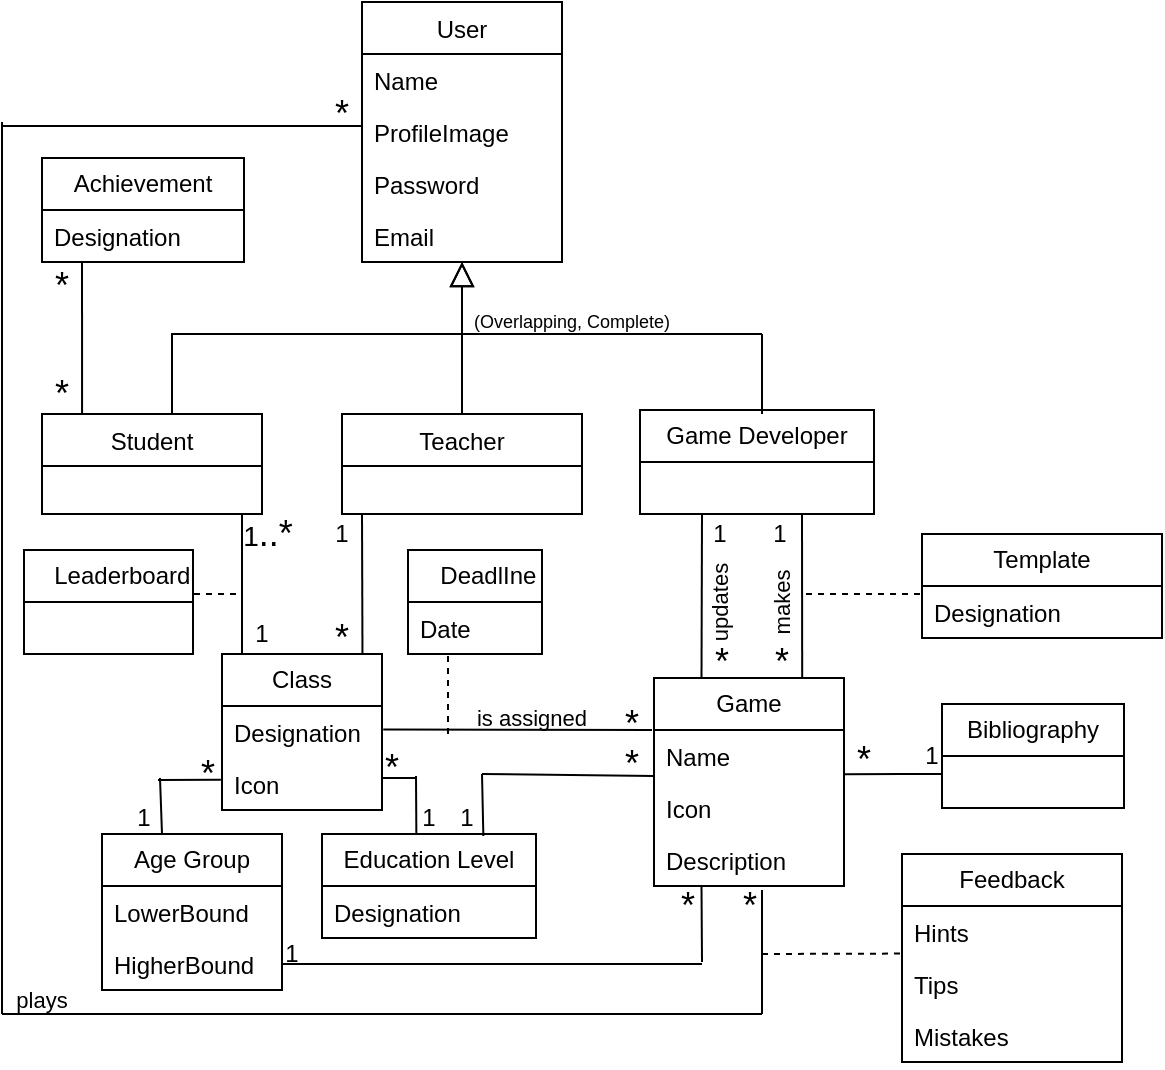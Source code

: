 <mxfile version="26.1.1">
  <diagram id="C5RBs43oDa-KdzZeNtuy" name="Page-1">
    <mxGraphModel dx="825" dy="390" grid="0" gridSize="10" guides="1" tooltips="0" connect="0" arrows="0" fold="1" page="0" pageScale="1" pageWidth="827" pageHeight="1169" math="0" shadow="0">
      <root>
        <mxCell id="WIyWlLk6GJQsqaUBKTNV-0" />
        <mxCell id="WIyWlLk6GJQsqaUBKTNV-1" parent="WIyWlLk6GJQsqaUBKTNV-0" />
        <mxCell id="zkfFHV4jXpPFQw0GAbJ--0" value="User" style="swimlane;fontStyle=0;align=center;verticalAlign=top;childLayout=stackLayout;horizontal=1;startSize=26;horizontalStack=0;resizeParent=1;resizeLast=0;collapsible=1;marginBottom=0;rounded=0;shadow=0;strokeWidth=1;" parent="WIyWlLk6GJQsqaUBKTNV-1" vertex="1">
          <mxGeometry x="220" y="144" width="100" height="130" as="geometry">
            <mxRectangle x="230" y="140" width="160" height="26" as="alternateBounds" />
          </mxGeometry>
        </mxCell>
        <mxCell id="zkfFHV4jXpPFQw0GAbJ--1" value="Name " style="text;align=left;verticalAlign=top;spacingLeft=4;spacingRight=4;overflow=hidden;rotatable=0;points=[[0,0.5],[1,0.5]];portConstraint=eastwest;" parent="zkfFHV4jXpPFQw0GAbJ--0" vertex="1">
          <mxGeometry y="26" width="100" height="26" as="geometry" />
        </mxCell>
        <mxCell id="Hzef06KKeq0ANNpyHY6s-0" value="ProfileImage" style="text;strokeColor=none;fillColor=none;align=left;verticalAlign=top;spacingLeft=4;spacingRight=4;overflow=hidden;rotatable=0;points=[[0,0.5],[1,0.5]];portConstraint=eastwest;whiteSpace=wrap;html=1;" parent="zkfFHV4jXpPFQw0GAbJ--0" vertex="1">
          <mxGeometry y="52" width="100" height="26" as="geometry" />
        </mxCell>
        <mxCell id="tj2oYUZQqfkeeo_HYvYA-0" value="Password" style="text;strokeColor=none;fillColor=none;align=left;verticalAlign=top;spacingLeft=4;spacingRight=4;overflow=hidden;rotatable=0;points=[[0,0.5],[1,0.5]];portConstraint=eastwest;whiteSpace=wrap;html=1;" parent="zkfFHV4jXpPFQw0GAbJ--0" vertex="1">
          <mxGeometry y="78" width="100" height="26" as="geometry" />
        </mxCell>
        <mxCell id="zkfFHV4jXpPFQw0GAbJ--3" value="Email " style="text;align=left;verticalAlign=top;spacingLeft=4;spacingRight=4;overflow=hidden;rotatable=0;points=[[0,0.5],[1,0.5]];portConstraint=eastwest;rounded=0;shadow=0;html=0;" parent="zkfFHV4jXpPFQw0GAbJ--0" vertex="1">
          <mxGeometry y="104" width="100" height="26" as="geometry" />
        </mxCell>
        <mxCell id="zkfFHV4jXpPFQw0GAbJ--6" value="Student" style="swimlane;fontStyle=0;align=center;verticalAlign=top;childLayout=stackLayout;horizontal=1;startSize=26;horizontalStack=0;resizeParent=1;resizeLast=0;collapsible=1;marginBottom=0;rounded=0;shadow=0;strokeWidth=1;" parent="WIyWlLk6GJQsqaUBKTNV-1" vertex="1">
          <mxGeometry x="60" y="350" width="110" height="50" as="geometry">
            <mxRectangle x="130" y="380" width="160" height="26" as="alternateBounds" />
          </mxGeometry>
        </mxCell>
        <mxCell id="zkfFHV4jXpPFQw0GAbJ--12" value="" style="endArrow=block;endSize=10;endFill=0;shadow=0;strokeWidth=1;rounded=0;curved=0;edgeStyle=elbowEdgeStyle;elbow=vertical;" parent="WIyWlLk6GJQsqaUBKTNV-1" source="zkfFHV4jXpPFQw0GAbJ--6" target="zkfFHV4jXpPFQw0GAbJ--0" edge="1">
          <mxGeometry width="160" relative="1" as="geometry">
            <mxPoint x="200" y="203" as="sourcePoint" />
            <mxPoint x="200" y="203" as="targetPoint" />
            <Array as="points">
              <mxPoint x="125" y="310" />
              <mxPoint x="200" y="280" />
            </Array>
          </mxGeometry>
        </mxCell>
        <mxCell id="zkfFHV4jXpPFQw0GAbJ--13" value="Teacher" style="swimlane;fontStyle=0;align=center;verticalAlign=top;childLayout=stackLayout;horizontal=1;startSize=26;horizontalStack=0;resizeParent=1;resizeLast=0;collapsible=1;marginBottom=0;rounded=0;shadow=0;strokeWidth=1;" parent="WIyWlLk6GJQsqaUBKTNV-1" vertex="1">
          <mxGeometry x="210" y="350" width="120" height="50" as="geometry">
            <mxRectangle x="340" y="380" width="170" height="26" as="alternateBounds" />
          </mxGeometry>
        </mxCell>
        <mxCell id="zkfFHV4jXpPFQw0GAbJ--16" value="" style="endArrow=block;endSize=10;endFill=0;shadow=0;strokeWidth=1;rounded=0;curved=0;edgeStyle=elbowEdgeStyle;elbow=vertical;" parent="WIyWlLk6GJQsqaUBKTNV-1" source="zkfFHV4jXpPFQw0GAbJ--13" target="zkfFHV4jXpPFQw0GAbJ--0" edge="1">
          <mxGeometry width="160" relative="1" as="geometry">
            <mxPoint x="210" y="373" as="sourcePoint" />
            <mxPoint x="310" y="271" as="targetPoint" />
          </mxGeometry>
        </mxCell>
        <mxCell id="b_UYPyxVPDh6Aa-4exNq-5" value="Game Developer" style="swimlane;fontStyle=0;childLayout=stackLayout;horizontal=1;startSize=26;fillColor=none;horizontalStack=0;resizeParent=1;resizeParentMax=0;resizeLast=0;collapsible=1;marginBottom=0;whiteSpace=wrap;html=1;" parent="WIyWlLk6GJQsqaUBKTNV-1" vertex="1">
          <mxGeometry x="359" y="348" width="117" height="52" as="geometry" />
        </mxCell>
        <mxCell id="b_UYPyxVPDh6Aa-4exNq-9" value="" style="endArrow=none;html=1;rounded=0;" parent="WIyWlLk6GJQsqaUBKTNV-1" edge="1">
          <mxGeometry width="50" height="50" relative="1" as="geometry">
            <mxPoint x="270" y="310" as="sourcePoint" />
            <mxPoint x="420" y="310" as="targetPoint" />
          </mxGeometry>
        </mxCell>
        <mxCell id="b_UYPyxVPDh6Aa-4exNq-10" value="" style="endArrow=none;html=1;rounded=0;" parent="WIyWlLk6GJQsqaUBKTNV-1" edge="1">
          <mxGeometry width="50" height="50" relative="1" as="geometry">
            <mxPoint x="420" y="350" as="sourcePoint" />
            <mxPoint x="420" y="310" as="targetPoint" />
          </mxGeometry>
        </mxCell>
        <mxCell id="b_UYPyxVPDh6Aa-4exNq-11" value="Class" style="swimlane;fontStyle=0;childLayout=stackLayout;horizontal=1;startSize=26;fillColor=none;horizontalStack=0;resizeParent=1;resizeParentMax=0;resizeLast=0;collapsible=1;marginBottom=0;whiteSpace=wrap;html=1;" parent="WIyWlLk6GJQsqaUBKTNV-1" vertex="1">
          <mxGeometry x="150" y="470" width="80" height="78" as="geometry" />
        </mxCell>
        <mxCell id="b_UYPyxVPDh6Aa-4exNq-12" value="Designation" style="text;strokeColor=none;fillColor=none;align=left;verticalAlign=top;spacingLeft=4;spacingRight=4;overflow=hidden;rotatable=0;points=[[0,0.5],[1,0.5]];portConstraint=eastwest;whiteSpace=wrap;html=1;" parent="b_UYPyxVPDh6Aa-4exNq-11" vertex="1">
          <mxGeometry y="26" width="80" height="26" as="geometry" />
        </mxCell>
        <mxCell id="Hzef06KKeq0ANNpyHY6s-2" value="Icon" style="text;strokeColor=none;fillColor=none;align=left;verticalAlign=top;spacingLeft=4;spacingRight=4;overflow=hidden;rotatable=0;points=[[0,0.5],[1,0.5]];portConstraint=eastwest;whiteSpace=wrap;html=1;" parent="b_UYPyxVPDh6Aa-4exNq-11" vertex="1">
          <mxGeometry y="52" width="80" height="26" as="geometry" />
        </mxCell>
        <mxCell id="b_UYPyxVPDh6Aa-4exNq-16" value="" style="endArrow=none;html=1;rounded=0;exitX=0.878;exitY=-0.007;exitDx=0;exitDy=0;exitPerimeter=0;" parent="WIyWlLk6GJQsqaUBKTNV-1" source="b_UYPyxVPDh6Aa-4exNq-11" edge="1">
          <mxGeometry width="50" height="50" relative="1" as="geometry">
            <mxPoint x="250" y="440" as="sourcePoint" />
            <mxPoint x="220" y="400" as="targetPoint" />
          </mxGeometry>
        </mxCell>
        <mxCell id="b_UYPyxVPDh6Aa-4exNq-17" value="" style="endArrow=none;html=1;rounded=0;exitX=0.25;exitY=0;exitDx=0;exitDy=0;" parent="WIyWlLk6GJQsqaUBKTNV-1" edge="1">
          <mxGeometry width="50" height="50" relative="1" as="geometry">
            <mxPoint x="160" y="470" as="sourcePoint" />
            <mxPoint x="160" y="400" as="targetPoint" />
          </mxGeometry>
        </mxCell>
        <mxCell id="b_UYPyxVPDh6Aa-4exNq-23" value="Game" style="swimlane;fontStyle=0;childLayout=stackLayout;horizontal=1;startSize=26;fillColor=none;horizontalStack=0;resizeParent=1;resizeParentMax=0;resizeLast=0;collapsible=1;marginBottom=0;whiteSpace=wrap;html=1;" parent="WIyWlLk6GJQsqaUBKTNV-1" vertex="1">
          <mxGeometry x="366" y="482" width="95" height="104" as="geometry" />
        </mxCell>
        <mxCell id="b_UYPyxVPDh6Aa-4exNq-24" value="Name&amp;nbsp;" style="text;strokeColor=none;fillColor=none;align=left;verticalAlign=top;spacingLeft=4;spacingRight=4;overflow=hidden;rotatable=0;points=[[0,0.5],[1,0.5]];portConstraint=eastwest;whiteSpace=wrap;html=1;" parent="b_UYPyxVPDh6Aa-4exNq-23" vertex="1">
          <mxGeometry y="26" width="95" height="26" as="geometry" />
        </mxCell>
        <mxCell id="Hzef06KKeq0ANNpyHY6s-1" value="Icon" style="text;strokeColor=none;fillColor=none;align=left;verticalAlign=top;spacingLeft=4;spacingRight=4;overflow=hidden;rotatable=0;points=[[0,0.5],[1,0.5]];portConstraint=eastwest;whiteSpace=wrap;html=1;" parent="b_UYPyxVPDh6Aa-4exNq-23" vertex="1">
          <mxGeometry y="52" width="95" height="26" as="geometry" />
        </mxCell>
        <mxCell id="b_UYPyxVPDh6Aa-4exNq-49" value="Description" style="text;strokeColor=none;fillColor=none;align=left;verticalAlign=top;spacingLeft=4;spacingRight=4;overflow=hidden;rotatable=0;points=[[0,0.5],[1,0.5]];portConstraint=eastwest;whiteSpace=wrap;html=1;" parent="b_UYPyxVPDh6Aa-4exNq-23" vertex="1">
          <mxGeometry y="78" width="95" height="26" as="geometry" />
        </mxCell>
        <mxCell id="b_UYPyxVPDh6Aa-4exNq-28" value="Age Group" style="swimlane;fontStyle=0;childLayout=stackLayout;horizontal=1;startSize=26;fillColor=none;horizontalStack=0;resizeParent=1;resizeParentMax=0;resizeLast=0;collapsible=1;marginBottom=0;whiteSpace=wrap;html=1;" parent="WIyWlLk6GJQsqaUBKTNV-1" vertex="1">
          <mxGeometry x="90" y="560" width="90" height="78" as="geometry" />
        </mxCell>
        <mxCell id="b_UYPyxVPDh6Aa-4exNq-29" value="LowerBound" style="text;strokeColor=none;fillColor=none;align=left;verticalAlign=top;spacingLeft=4;spacingRight=4;overflow=hidden;rotatable=0;points=[[0,0.5],[1,0.5]];portConstraint=eastwest;whiteSpace=wrap;html=1;" parent="b_UYPyxVPDh6Aa-4exNq-28" vertex="1">
          <mxGeometry y="26" width="90" height="26" as="geometry" />
        </mxCell>
        <mxCell id="b_UYPyxVPDh6Aa-4exNq-30" value="HigherBound" style="text;strokeColor=none;fillColor=none;align=left;verticalAlign=top;spacingLeft=4;spacingRight=4;overflow=hidden;rotatable=0;points=[[0,0.5],[1,0.5]];portConstraint=eastwest;whiteSpace=wrap;html=1;" parent="b_UYPyxVPDh6Aa-4exNq-28" vertex="1">
          <mxGeometry y="52" width="90" height="26" as="geometry" />
        </mxCell>
        <mxCell id="b_UYPyxVPDh6Aa-4exNq-31" value="" style="endArrow=none;html=1;rounded=0;" parent="WIyWlLk6GJQsqaUBKTNV-1" edge="1">
          <mxGeometry width="50" height="50" relative="1" as="geometry">
            <mxPoint x="120" y="560" as="sourcePoint" />
            <mxPoint x="119" y="532" as="targetPoint" />
          </mxGeometry>
        </mxCell>
        <mxCell id="b_UYPyxVPDh6Aa-4exNq-32" value="Education Level" style="swimlane;fontStyle=0;childLayout=stackLayout;horizontal=1;startSize=26;fillColor=none;horizontalStack=0;resizeParent=1;resizeParentMax=0;resizeLast=0;collapsible=1;marginBottom=0;whiteSpace=wrap;html=1;" parent="WIyWlLk6GJQsqaUBKTNV-1" vertex="1">
          <mxGeometry x="200" y="560" width="107" height="52" as="geometry" />
        </mxCell>
        <mxCell id="b_UYPyxVPDh6Aa-4exNq-33" value="Designation" style="text;strokeColor=none;fillColor=none;align=left;verticalAlign=top;spacingLeft=4;spacingRight=4;overflow=hidden;rotatable=0;points=[[0,0.5],[1,0.5]];portConstraint=eastwest;whiteSpace=wrap;html=1;" parent="b_UYPyxVPDh6Aa-4exNq-32" vertex="1">
          <mxGeometry y="26" width="107" height="26" as="geometry" />
        </mxCell>
        <mxCell id="b_UYPyxVPDh6Aa-4exNq-36" value="" style="endArrow=none;html=1;rounded=0;exitX=0.198;exitY=-0.003;exitDx=0;exitDy=0;exitPerimeter=0;" parent="WIyWlLk6GJQsqaUBKTNV-1" edge="1">
          <mxGeometry width="50" height="50" relative="1" as="geometry">
            <mxPoint x="247.186" y="560.004" as="sourcePoint" />
            <mxPoint x="247" y="531" as="targetPoint" />
          </mxGeometry>
        </mxCell>
        <mxCell id="b_UYPyxVPDh6Aa-4exNq-37" value="" style="endArrow=none;html=1;rounded=0;entryX=0.5;entryY=1;entryDx=0;entryDy=0;exitX=0.25;exitY=0;exitDx=0;exitDy=0;" parent="WIyWlLk6GJQsqaUBKTNV-1" source="b_UYPyxVPDh6Aa-4exNq-23" edge="1">
          <mxGeometry width="50" height="50" relative="1" as="geometry">
            <mxPoint x="390" y="500" as="sourcePoint" />
            <mxPoint x="390" y="400" as="targetPoint" />
          </mxGeometry>
        </mxCell>
        <mxCell id="b_UYPyxVPDh6Aa-4exNq-38" value="" style="endArrow=none;html=1;rounded=0;entryX=0.5;entryY=1;entryDx=0;entryDy=0;exitX=0.78;exitY=-0.004;exitDx=0;exitDy=0;exitPerimeter=0;" parent="WIyWlLk6GJQsqaUBKTNV-1" source="b_UYPyxVPDh6Aa-4exNq-23" edge="1">
          <mxGeometry width="50" height="50" relative="1" as="geometry">
            <mxPoint x="440" y="490" as="sourcePoint" />
            <mxPoint x="440" y="400" as="targetPoint" />
          </mxGeometry>
        </mxCell>
        <mxCell id="b_UYPyxVPDh6Aa-4exNq-39" value="Template" style="swimlane;fontStyle=0;childLayout=stackLayout;horizontal=1;startSize=26;fillColor=none;horizontalStack=0;resizeParent=1;resizeParentMax=0;resizeLast=0;collapsible=1;marginBottom=0;whiteSpace=wrap;html=1;" parent="WIyWlLk6GJQsqaUBKTNV-1" vertex="1">
          <mxGeometry x="500" y="410" width="120" height="52" as="geometry" />
        </mxCell>
        <mxCell id="b_UYPyxVPDh6Aa-4exNq-123" value="Designation" style="text;strokeColor=none;fillColor=none;align=left;verticalAlign=top;spacingLeft=4;spacingRight=4;overflow=hidden;rotatable=0;points=[[0,0.5],[1,0.5]];portConstraint=eastwest;whiteSpace=wrap;html=1;" parent="b_UYPyxVPDh6Aa-4exNq-39" vertex="1">
          <mxGeometry y="26" width="120" height="26" as="geometry" />
        </mxCell>
        <mxCell id="b_UYPyxVPDh6Aa-4exNq-43" value="" style="endArrow=none;dashed=1;html=1;rounded=0;" parent="WIyWlLk6GJQsqaUBKTNV-1" edge="1">
          <mxGeometry width="50" height="50" relative="1" as="geometry">
            <mxPoint x="499" y="440" as="sourcePoint" />
            <mxPoint x="440" y="440" as="targetPoint" />
          </mxGeometry>
        </mxCell>
        <mxCell id="b_UYPyxVPDh6Aa-4exNq-44" value="" style="endArrow=none;html=1;rounded=0;exitX=0.754;exitY=0.019;exitDx=0;exitDy=0;exitPerimeter=0;" parent="WIyWlLk6GJQsqaUBKTNV-1" source="b_UYPyxVPDh6Aa-4exNq-32" edge="1">
          <mxGeometry width="50" height="50" relative="1" as="geometry">
            <mxPoint x="310" y="440" as="sourcePoint" />
            <mxPoint x="280" y="530" as="targetPoint" />
          </mxGeometry>
        </mxCell>
        <mxCell id="b_UYPyxVPDh6Aa-4exNq-45" value="" style="endArrow=none;html=1;rounded=0;entryX=0;entryY=0.5;entryDx=0;entryDy=0;" parent="WIyWlLk6GJQsqaUBKTNV-1" edge="1">
          <mxGeometry width="50" height="50" relative="1" as="geometry">
            <mxPoint x="280" y="530" as="sourcePoint" />
            <mxPoint x="366" y="531" as="targetPoint" />
          </mxGeometry>
        </mxCell>
        <mxCell id="b_UYPyxVPDh6Aa-4exNq-46" value="" style="endArrow=none;html=1;rounded=0;exitX=1;exitY=0.5;exitDx=0;exitDy=0;" parent="WIyWlLk6GJQsqaUBKTNV-1" source="b_UYPyxVPDh6Aa-4exNq-30" edge="1">
          <mxGeometry width="50" height="50" relative="1" as="geometry">
            <mxPoint x="310" y="630" as="sourcePoint" />
            <mxPoint x="390" y="625" as="targetPoint" />
          </mxGeometry>
        </mxCell>
        <mxCell id="b_UYPyxVPDh6Aa-4exNq-47" value="" style="endArrow=none;html=1;rounded=0;entryX=0.25;entryY=1;entryDx=0;entryDy=0;" parent="WIyWlLk6GJQsqaUBKTNV-1" target="b_UYPyxVPDh6Aa-4exNq-23" edge="1">
          <mxGeometry width="50" height="50" relative="1" as="geometry">
            <mxPoint x="390" y="624" as="sourcePoint" />
            <mxPoint x="390" y="574" as="targetPoint" />
          </mxGeometry>
        </mxCell>
        <mxCell id="b_UYPyxVPDh6Aa-4exNq-54" value="Bibliography" style="swimlane;fontStyle=0;childLayout=stackLayout;horizontal=1;startSize=26;fillColor=none;horizontalStack=0;resizeParent=1;resizeParentMax=0;resizeLast=0;collapsible=1;marginBottom=0;whiteSpace=wrap;html=1;" parent="WIyWlLk6GJQsqaUBKTNV-1" vertex="1">
          <mxGeometry x="510" y="495" width="91" height="52" as="geometry" />
        </mxCell>
        <mxCell id="b_UYPyxVPDh6Aa-4exNq-60" value="" style="endArrow=none;html=1;rounded=0;exitX=1.008;exitY=0.45;exitDx=0;exitDy=0;exitPerimeter=0;" parent="WIyWlLk6GJQsqaUBKTNV-1" source="b_UYPyxVPDh6Aa-4exNq-12" edge="1">
          <mxGeometry width="50" height="50" relative="1" as="geometry">
            <mxPoint x="310" y="450" as="sourcePoint" />
            <mxPoint x="365" y="508" as="targetPoint" />
          </mxGeometry>
        </mxCell>
        <mxCell id="b_UYPyxVPDh6Aa-4exNq-61" value="" style="endArrow=none;html=1;rounded=0;exitX=1.001;exitY=0.85;exitDx=0;exitDy=0;exitPerimeter=0;" parent="WIyWlLk6GJQsqaUBKTNV-1" source="b_UYPyxVPDh6Aa-4exNq-24" edge="1">
          <mxGeometry width="50" height="50" relative="1" as="geometry">
            <mxPoint x="310" y="450" as="sourcePoint" />
            <mxPoint x="510" y="530" as="targetPoint" />
            <Array as="points">
              <mxPoint x="490" y="530" />
            </Array>
          </mxGeometry>
        </mxCell>
        <mxCell id="b_UYPyxVPDh6Aa-4exNq-62" value="" style="endArrow=none;html=1;rounded=0;" parent="WIyWlLk6GJQsqaUBKTNV-1" edge="1">
          <mxGeometry width="50" height="50" relative="1" as="geometry">
            <mxPoint x="40" y="650" as="sourcePoint" />
            <mxPoint x="40" y="204" as="targetPoint" />
          </mxGeometry>
        </mxCell>
        <mxCell id="b_UYPyxVPDh6Aa-4exNq-63" value="" style="endArrow=none;html=1;rounded=0;" parent="WIyWlLk6GJQsqaUBKTNV-1" edge="1">
          <mxGeometry width="50" height="50" relative="1" as="geometry">
            <mxPoint x="40" y="650" as="sourcePoint" />
            <mxPoint x="420" y="650" as="targetPoint" />
          </mxGeometry>
        </mxCell>
        <mxCell id="b_UYPyxVPDh6Aa-4exNq-64" value="" style="endArrow=none;html=1;rounded=0;" parent="WIyWlLk6GJQsqaUBKTNV-1" edge="1">
          <mxGeometry width="50" height="50" relative="1" as="geometry">
            <mxPoint x="420" y="650" as="sourcePoint" />
            <mxPoint x="420" y="588" as="targetPoint" />
          </mxGeometry>
        </mxCell>
        <mxCell id="b_UYPyxVPDh6Aa-4exNq-65" value="&amp;nbsp; &amp;nbsp; DeadlIne" style="swimlane;fontStyle=0;childLayout=stackLayout;horizontal=1;startSize=26;fillColor=none;horizontalStack=0;resizeParent=1;resizeParentMax=0;resizeLast=0;collapsible=1;marginBottom=0;whiteSpace=wrap;html=1;" parent="WIyWlLk6GJQsqaUBKTNV-1" vertex="1">
          <mxGeometry x="243" y="418" width="67" height="52" as="geometry">
            <mxRectangle x="232" y="418" width="83" height="26" as="alternateBounds" />
          </mxGeometry>
        </mxCell>
        <mxCell id="b_UYPyxVPDh6Aa-4exNq-66" value="Date&amp;nbsp;" style="text;strokeColor=none;fillColor=none;align=left;verticalAlign=top;spacingLeft=4;spacingRight=4;overflow=hidden;rotatable=0;points=[[0,0.5],[1,0.5]];portConstraint=eastwest;whiteSpace=wrap;html=1;" parent="b_UYPyxVPDh6Aa-4exNq-65" vertex="1">
          <mxGeometry y="26" width="67" height="26" as="geometry" />
        </mxCell>
        <mxCell id="b_UYPyxVPDh6Aa-4exNq-69" value="&amp;nbsp; &amp;nbsp; Leaderboard" style="swimlane;fontStyle=0;childLayout=stackLayout;horizontal=1;startSize=26;fillColor=none;horizontalStack=0;resizeParent=1;resizeParentMax=0;resizeLast=0;collapsible=1;marginBottom=0;whiteSpace=wrap;html=1;" parent="WIyWlLk6GJQsqaUBKTNV-1" vertex="1">
          <mxGeometry x="51" y="418" width="84.5" height="52" as="geometry">
            <mxRectangle x="55" y="418" width="103" height="26" as="alternateBounds" />
          </mxGeometry>
        </mxCell>
        <mxCell id="b_UYPyxVPDh6Aa-4exNq-73" value="Achievement" style="swimlane;fontStyle=0;childLayout=stackLayout;horizontal=1;startSize=26;fillColor=none;horizontalStack=0;resizeParent=1;resizeParentMax=0;resizeLast=0;collapsible=1;marginBottom=0;whiteSpace=wrap;html=1;" parent="WIyWlLk6GJQsqaUBKTNV-1" vertex="1">
          <mxGeometry x="60" y="222" width="101" height="52" as="geometry" />
        </mxCell>
        <mxCell id="b_UYPyxVPDh6Aa-4exNq-125" value="Designation" style="text;strokeColor=none;fillColor=none;align=left;verticalAlign=top;spacingLeft=4;spacingRight=4;overflow=hidden;rotatable=0;points=[[0,0.5],[1,0.5]];portConstraint=eastwest;whiteSpace=wrap;html=1;" parent="b_UYPyxVPDh6Aa-4exNq-73" vertex="1">
          <mxGeometry y="26" width="101" height="26" as="geometry" />
        </mxCell>
        <mxCell id="b_UYPyxVPDh6Aa-4exNq-77" value="Feedback" style="swimlane;fontStyle=0;childLayout=stackLayout;horizontal=1;startSize=26;fillColor=none;horizontalStack=0;resizeParent=1;resizeParentMax=0;resizeLast=0;collapsible=1;marginBottom=0;whiteSpace=wrap;html=1;" parent="WIyWlLk6GJQsqaUBKTNV-1" vertex="1">
          <mxGeometry x="490" y="570" width="110" height="104" as="geometry" />
        </mxCell>
        <mxCell id="b_UYPyxVPDh6Aa-4exNq-78" value="Hints" style="text;strokeColor=none;fillColor=none;align=left;verticalAlign=top;spacingLeft=4;spacingRight=4;overflow=hidden;rotatable=0;points=[[0,0.5],[1,0.5]];portConstraint=eastwest;whiteSpace=wrap;html=1;" parent="b_UYPyxVPDh6Aa-4exNq-77" vertex="1">
          <mxGeometry y="26" width="110" height="26" as="geometry" />
        </mxCell>
        <mxCell id="b_UYPyxVPDh6Aa-4exNq-79" value="Tips" style="text;strokeColor=none;fillColor=none;align=left;verticalAlign=top;spacingLeft=4;spacingRight=4;overflow=hidden;rotatable=0;points=[[0,0.5],[1,0.5]];portConstraint=eastwest;whiteSpace=wrap;html=1;" parent="b_UYPyxVPDh6Aa-4exNq-77" vertex="1">
          <mxGeometry y="52" width="110" height="26" as="geometry" />
        </mxCell>
        <mxCell id="b_UYPyxVPDh6Aa-4exNq-80" value="Mistakes" style="text;strokeColor=none;fillColor=none;align=left;verticalAlign=top;spacingLeft=4;spacingRight=4;overflow=hidden;rotatable=0;points=[[0,0.5],[1,0.5]];portConstraint=eastwest;whiteSpace=wrap;html=1;" parent="b_UYPyxVPDh6Aa-4exNq-77" vertex="1">
          <mxGeometry y="78" width="110" height="26" as="geometry" />
        </mxCell>
        <mxCell id="b_UYPyxVPDh6Aa-4exNq-82" value="" style="endArrow=none;dashed=1;html=1;rounded=0;" parent="WIyWlLk6GJQsqaUBKTNV-1" edge="1">
          <mxGeometry width="50" height="50" relative="1" as="geometry">
            <mxPoint x="263" y="510" as="sourcePoint" />
            <mxPoint x="263" y="471" as="targetPoint" />
            <Array as="points">
              <mxPoint x="263" y="490" />
            </Array>
          </mxGeometry>
        </mxCell>
        <mxCell id="b_UYPyxVPDh6Aa-4exNq-84" value="" style="endArrow=none;html=1;rounded=0;entryX=0.974;entryY=0.836;entryDx=0;entryDy=0;entryPerimeter=0;" parent="WIyWlLk6GJQsqaUBKTNV-1" edge="1" target="b_UYPyxVPDh6Aa-4exNq-116">
          <mxGeometry width="50" height="50" relative="1" as="geometry">
            <mxPoint x="40" y="206" as="sourcePoint" />
            <mxPoint x="60" y="390" as="targetPoint" />
          </mxGeometry>
        </mxCell>
        <mxCell id="b_UYPyxVPDh6Aa-4exNq-85" value="" style="endArrow=none;dashed=1;html=1;rounded=0;" parent="WIyWlLk6GJQsqaUBKTNV-1" edge="1">
          <mxGeometry width="50" height="50" relative="1" as="geometry">
            <mxPoint x="136" y="440" as="sourcePoint" />
            <mxPoint x="160" y="440" as="targetPoint" />
          </mxGeometry>
        </mxCell>
        <mxCell id="b_UYPyxVPDh6Aa-4exNq-86" value="" style="endArrow=none;dashed=1;html=1;rounded=0;entryX=0.004;entryY=0.915;entryDx=0;entryDy=0;entryPerimeter=0;" parent="WIyWlLk6GJQsqaUBKTNV-1" target="b_UYPyxVPDh6Aa-4exNq-78" edge="1">
          <mxGeometry width="50" height="50" relative="1" as="geometry">
            <mxPoint x="420" y="620" as="sourcePoint" />
            <mxPoint x="280" y="440" as="targetPoint" />
          </mxGeometry>
        </mxCell>
        <mxCell id="b_UYPyxVPDh6Aa-4exNq-87" value="" style="endArrow=none;html=1;rounded=0;entryX=0.25;entryY=1;entryDx=0;entryDy=0;exitX=0.205;exitY=0.01;exitDx=0;exitDy=0;exitPerimeter=0;" parent="WIyWlLk6GJQsqaUBKTNV-1" edge="1">
          <mxGeometry width="50" height="50" relative="1" as="geometry">
            <mxPoint x="80.05" y="350.5" as="sourcePoint" />
            <mxPoint x="80" y="274.0" as="targetPoint" />
          </mxGeometry>
        </mxCell>
        <mxCell id="b_UYPyxVPDh6Aa-4exNq-88" value="&lt;font style=&quot;font-size: 18px;&quot;&gt;*&lt;/font&gt;" style="text;html=1;align=center;verticalAlign=middle;whiteSpace=wrap;rounded=0;" parent="WIyWlLk6GJQsqaUBKTNV-1" vertex="1">
          <mxGeometry x="60" y="274" width="20" height="24" as="geometry" />
        </mxCell>
        <mxCell id="b_UYPyxVPDh6Aa-4exNq-92" value="1" style="text;html=1;align=center;verticalAlign=middle;whiteSpace=wrap;rounded=0;" parent="WIyWlLk6GJQsqaUBKTNV-1" vertex="1">
          <mxGeometry x="195" y="400" width="30" height="20" as="geometry" />
        </mxCell>
        <mxCell id="b_UYPyxVPDh6Aa-4exNq-93" value="&lt;font style=&quot;font-size: 18px;&quot;&gt;*&lt;/font&gt;" style="text;html=1;align=center;verticalAlign=middle;whiteSpace=wrap;rounded=0;" parent="WIyWlLk6GJQsqaUBKTNV-1" vertex="1">
          <mxGeometry x="60" y="330" width="20" height="20" as="geometry" />
        </mxCell>
        <mxCell id="b_UYPyxVPDh6Aa-4exNq-94" value="&lt;font style=&quot;font-size: 18px;&quot;&gt;*&lt;/font&gt;" style="text;html=1;align=center;verticalAlign=middle;whiteSpace=wrap;rounded=0;" parent="WIyWlLk6GJQsqaUBKTNV-1" vertex="1">
          <mxGeometry x="200" y="450" width="20" height="24" as="geometry" />
        </mxCell>
        <mxCell id="b_UYPyxVPDh6Aa-4exNq-95" value="&lt;font style=&quot;font-size: 14px;&quot;&gt;1&lt;/font&gt;&lt;font style=&quot;font-size: 18px;&quot;&gt;..*&lt;/font&gt;" style="text;html=1;align=center;verticalAlign=middle;whiteSpace=wrap;rounded=0;" parent="WIyWlLk6GJQsqaUBKTNV-1" vertex="1">
          <mxGeometry x="157.5" y="400" width="30" height="20" as="geometry" />
        </mxCell>
        <mxCell id="b_UYPyxVPDh6Aa-4exNq-96" value="1" style="text;html=1;align=center;verticalAlign=middle;whiteSpace=wrap;rounded=0;" parent="WIyWlLk6GJQsqaUBKTNV-1" vertex="1">
          <mxGeometry x="155" y="450" width="30" height="20" as="geometry" />
        </mxCell>
        <mxCell id="b_UYPyxVPDh6Aa-4exNq-99" value="&lt;font style=&quot;font-size: 18px;&quot;&gt;*&lt;/font&gt;" style="text;html=1;align=center;verticalAlign=middle;whiteSpace=wrap;rounded=0;" parent="WIyWlLk6GJQsqaUBKTNV-1" vertex="1">
          <mxGeometry x="127.5" y="520" width="30" height="20" as="geometry" />
        </mxCell>
        <mxCell id="b_UYPyxVPDh6Aa-4exNq-100" value="&lt;font style=&quot;font-size: 18px;&quot;&gt;*&lt;/font&gt;" style="text;html=1;align=center;verticalAlign=middle;whiteSpace=wrap;rounded=0;" parent="WIyWlLk6GJQsqaUBKTNV-1" vertex="1">
          <mxGeometry x="220" y="517" width="30" height="20" as="geometry" />
        </mxCell>
        <mxCell id="b_UYPyxVPDh6Aa-4exNq-101" value="1" style="text;html=1;align=center;verticalAlign=middle;whiteSpace=wrap;rounded=0;" parent="WIyWlLk6GJQsqaUBKTNV-1" vertex="1">
          <mxGeometry x="246" y="542" width="15" height="20" as="geometry" />
        </mxCell>
        <mxCell id="b_UYPyxVPDh6Aa-4exNq-102" value="1" style="text;html=1;align=center;verticalAlign=middle;whiteSpace=wrap;rounded=0;" parent="WIyWlLk6GJQsqaUBKTNV-1" vertex="1">
          <mxGeometry x="105.5" y="542" width="10" height="20" as="geometry" />
        </mxCell>
        <mxCell id="b_UYPyxVPDh6Aa-4exNq-103" value="1" style="text;html=1;align=center;verticalAlign=middle;whiteSpace=wrap;rounded=0;" parent="WIyWlLk6GJQsqaUBKTNV-1" vertex="1">
          <mxGeometry x="490" y="511" width="30" height="20" as="geometry" />
        </mxCell>
        <mxCell id="b_UYPyxVPDh6Aa-4exNq-104" value="&lt;font style=&quot;font-size: 18px;&quot;&gt;*&lt;/font&gt;" style="text;html=1;align=center;verticalAlign=middle;whiteSpace=wrap;rounded=0;" parent="WIyWlLk6GJQsqaUBKTNV-1" vertex="1">
          <mxGeometry x="461" y="511" width="20" height="24" as="geometry" />
        </mxCell>
        <mxCell id="b_UYPyxVPDh6Aa-4exNq-105" value="&lt;font style=&quot;font-size: 18px;&quot;&gt;*&lt;/font&gt;" style="text;html=1;align=center;verticalAlign=middle;whiteSpace=wrap;rounded=0;" parent="WIyWlLk6GJQsqaUBKTNV-1" vertex="1">
          <mxGeometry x="390" y="462" width="20" height="24" as="geometry" />
        </mxCell>
        <mxCell id="b_UYPyxVPDh6Aa-4exNq-106" value="&lt;font style=&quot;font-size: 18px;&quot;&gt;*&lt;/font&gt;" style="text;html=1;align=center;verticalAlign=middle;whiteSpace=wrap;rounded=0;" parent="WIyWlLk6GJQsqaUBKTNV-1" vertex="1">
          <mxGeometry x="420" y="462" width="20" height="24" as="geometry" />
        </mxCell>
        <mxCell id="b_UYPyxVPDh6Aa-4exNq-107" value="1" style="text;html=1;align=center;verticalAlign=middle;whiteSpace=wrap;rounded=0;" parent="WIyWlLk6GJQsqaUBKTNV-1" vertex="1">
          <mxGeometry x="384" y="400" width="30" height="20" as="geometry" />
        </mxCell>
        <mxCell id="b_UYPyxVPDh6Aa-4exNq-108" value="1" style="text;html=1;align=center;verticalAlign=middle;whiteSpace=wrap;rounded=0;" parent="WIyWlLk6GJQsqaUBKTNV-1" vertex="1">
          <mxGeometry x="414" y="400" width="30" height="20" as="geometry" />
        </mxCell>
        <mxCell id="b_UYPyxVPDh6Aa-4exNq-109" value="1" style="text;html=1;align=center;verticalAlign=middle;whiteSpace=wrap;rounded=0;" parent="WIyWlLk6GJQsqaUBKTNV-1" vertex="1">
          <mxGeometry x="265" y="542" width="14.5" height="20" as="geometry" />
        </mxCell>
        <mxCell id="b_UYPyxVPDh6Aa-4exNq-110" value="1" style="text;html=1;align=center;verticalAlign=middle;whiteSpace=wrap;rounded=0;" parent="WIyWlLk6GJQsqaUBKTNV-1" vertex="1">
          <mxGeometry x="170" y="610" width="30" height="20" as="geometry" />
        </mxCell>
        <mxCell id="b_UYPyxVPDh6Aa-4exNq-112" value="&lt;font style=&quot;font-size: 18px;&quot;&gt;*&lt;/font&gt;" style="text;html=1;align=center;verticalAlign=middle;whiteSpace=wrap;rounded=0;" parent="WIyWlLk6GJQsqaUBKTNV-1" vertex="1">
          <mxGeometry x="345" y="515" width="20" height="20" as="geometry" />
        </mxCell>
        <mxCell id="b_UYPyxVPDh6Aa-4exNq-113" value="&lt;font style=&quot;font-size: 18px;&quot;&gt;*&lt;/font&gt;" style="text;html=1;align=center;verticalAlign=middle;whiteSpace=wrap;rounded=0;" parent="WIyWlLk6GJQsqaUBKTNV-1" vertex="1">
          <mxGeometry x="345" y="495" width="20" height="20" as="geometry" />
        </mxCell>
        <mxCell id="b_UYPyxVPDh6Aa-4exNq-114" value="&lt;font style=&quot;font-size: 18px;&quot;&gt;*&lt;/font&gt;" style="text;html=1;align=center;verticalAlign=middle;whiteSpace=wrap;rounded=0;" parent="WIyWlLk6GJQsqaUBKTNV-1" vertex="1">
          <mxGeometry x="373" y="586" width="20" height="20" as="geometry" />
        </mxCell>
        <mxCell id="b_UYPyxVPDh6Aa-4exNq-115" value="&lt;font style=&quot;font-size: 18px;&quot;&gt;*&lt;/font&gt;" style="text;html=1;align=center;verticalAlign=middle;whiteSpace=wrap;rounded=0;" parent="WIyWlLk6GJQsqaUBKTNV-1" vertex="1">
          <mxGeometry x="403.5" y="584" width="20" height="24" as="geometry" />
        </mxCell>
        <mxCell id="b_UYPyxVPDh6Aa-4exNq-116" value="&lt;font style=&quot;font-size: 18px;&quot;&gt;*&lt;/font&gt;" style="text;html=1;align=center;verticalAlign=middle;whiteSpace=wrap;rounded=0;" parent="WIyWlLk6GJQsqaUBKTNV-1" vertex="1">
          <mxGeometry x="200" y="191" width="20" height="18" as="geometry" />
        </mxCell>
        <mxCell id="b_UYPyxVPDh6Aa-4exNq-117" value="&lt;font style=&quot;font-size: 11px;&quot;&gt;plays&lt;/font&gt;" style="text;html=1;align=center;verticalAlign=middle;whiteSpace=wrap;rounded=0;" parent="WIyWlLk6GJQsqaUBKTNV-1" vertex="1">
          <mxGeometry x="40" y="638" width="40" height="10" as="geometry" />
        </mxCell>
        <mxCell id="b_UYPyxVPDh6Aa-4exNq-119" value="&lt;font style=&quot;font-size: 11px;&quot;&gt;makes&lt;/font&gt;" style="text;html=1;align=center;verticalAlign=middle;whiteSpace=wrap;rounded=0;rotation=-90;" parent="WIyWlLk6GJQsqaUBKTNV-1" vertex="1">
          <mxGeometry x="400" y="434" width="60" height="20" as="geometry" />
        </mxCell>
        <mxCell id="b_UYPyxVPDh6Aa-4exNq-120" value="&lt;font style=&quot;font-size: 11px;&quot;&gt;updates&lt;/font&gt;" style="text;html=1;align=center;verticalAlign=middle;whiteSpace=wrap;rounded=0;rotation=-90;" parent="WIyWlLk6GJQsqaUBKTNV-1" vertex="1">
          <mxGeometry x="369" y="429" width="60" height="30" as="geometry" />
        </mxCell>
        <mxCell id="b_UYPyxVPDh6Aa-4exNq-121" value="&lt;font style=&quot;font-size: 11px;&quot;&gt;is assigned&lt;/font&gt;" style="text;html=1;align=center;verticalAlign=middle;whiteSpace=wrap;rounded=0;" parent="WIyWlLk6GJQsqaUBKTNV-1" vertex="1">
          <mxGeometry x="265" y="493" width="80" height="18" as="geometry" />
        </mxCell>
        <mxCell id="tj2oYUZQqfkeeo_HYvYA-2" value="&lt;font style=&quot;font-size: 9px;&quot;&gt;(Overlapping, Complete)&lt;/font&gt;" style="text;html=1;align=center;verticalAlign=middle;whiteSpace=wrap;rounded=0;" parent="WIyWlLk6GJQsqaUBKTNV-1" vertex="1">
          <mxGeometry x="250" y="298" width="150" height="10" as="geometry" />
        </mxCell>
        <mxCell id="Hzef06KKeq0ANNpyHY6s-4" value="" style="endArrow=none;html=1;rounded=0;exitX=0.998;exitY=0.386;exitDx=0;exitDy=0;exitPerimeter=0;" parent="WIyWlLk6GJQsqaUBKTNV-1" source="Hzef06KKeq0ANNpyHY6s-2" edge="1">
          <mxGeometry width="50" height="50" relative="1" as="geometry">
            <mxPoint x="234" y="532" as="sourcePoint" />
            <mxPoint x="247" y="532" as="targetPoint" />
          </mxGeometry>
        </mxCell>
        <mxCell id="Hzef06KKeq0ANNpyHY6s-5" value="" style="endArrow=none;html=1;rounded=0;entryX=-0.007;entryY=0.416;entryDx=0;entryDy=0;entryPerimeter=0;" parent="WIyWlLk6GJQsqaUBKTNV-1" target="Hzef06KKeq0ANNpyHY6s-2" edge="1">
          <mxGeometry width="50" height="50" relative="1" as="geometry">
            <mxPoint x="118" y="533" as="sourcePoint" />
            <mxPoint x="355" y="575" as="targetPoint" />
          </mxGeometry>
        </mxCell>
      </root>
    </mxGraphModel>
  </diagram>
</mxfile>
